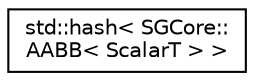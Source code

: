 digraph "Graphical Class Hierarchy"
{
 // LATEX_PDF_SIZE
  edge [fontname="Helvetica",fontsize="10",labelfontname="Helvetica",labelfontsize="10"];
  node [fontname="Helvetica",fontsize="10",shape=record];
  rankdir="LR";
  Node0 [label="std::hash\< SGCore::\lAABB\< ScalarT \> \>",height=0.2,width=0.4,color="black", fillcolor="white", style="filled",URL="$structstd_1_1hash_3_01SGCore_1_1AABB_3_01ScalarT_01_4_01_4.html",tooltip=" "];
}
